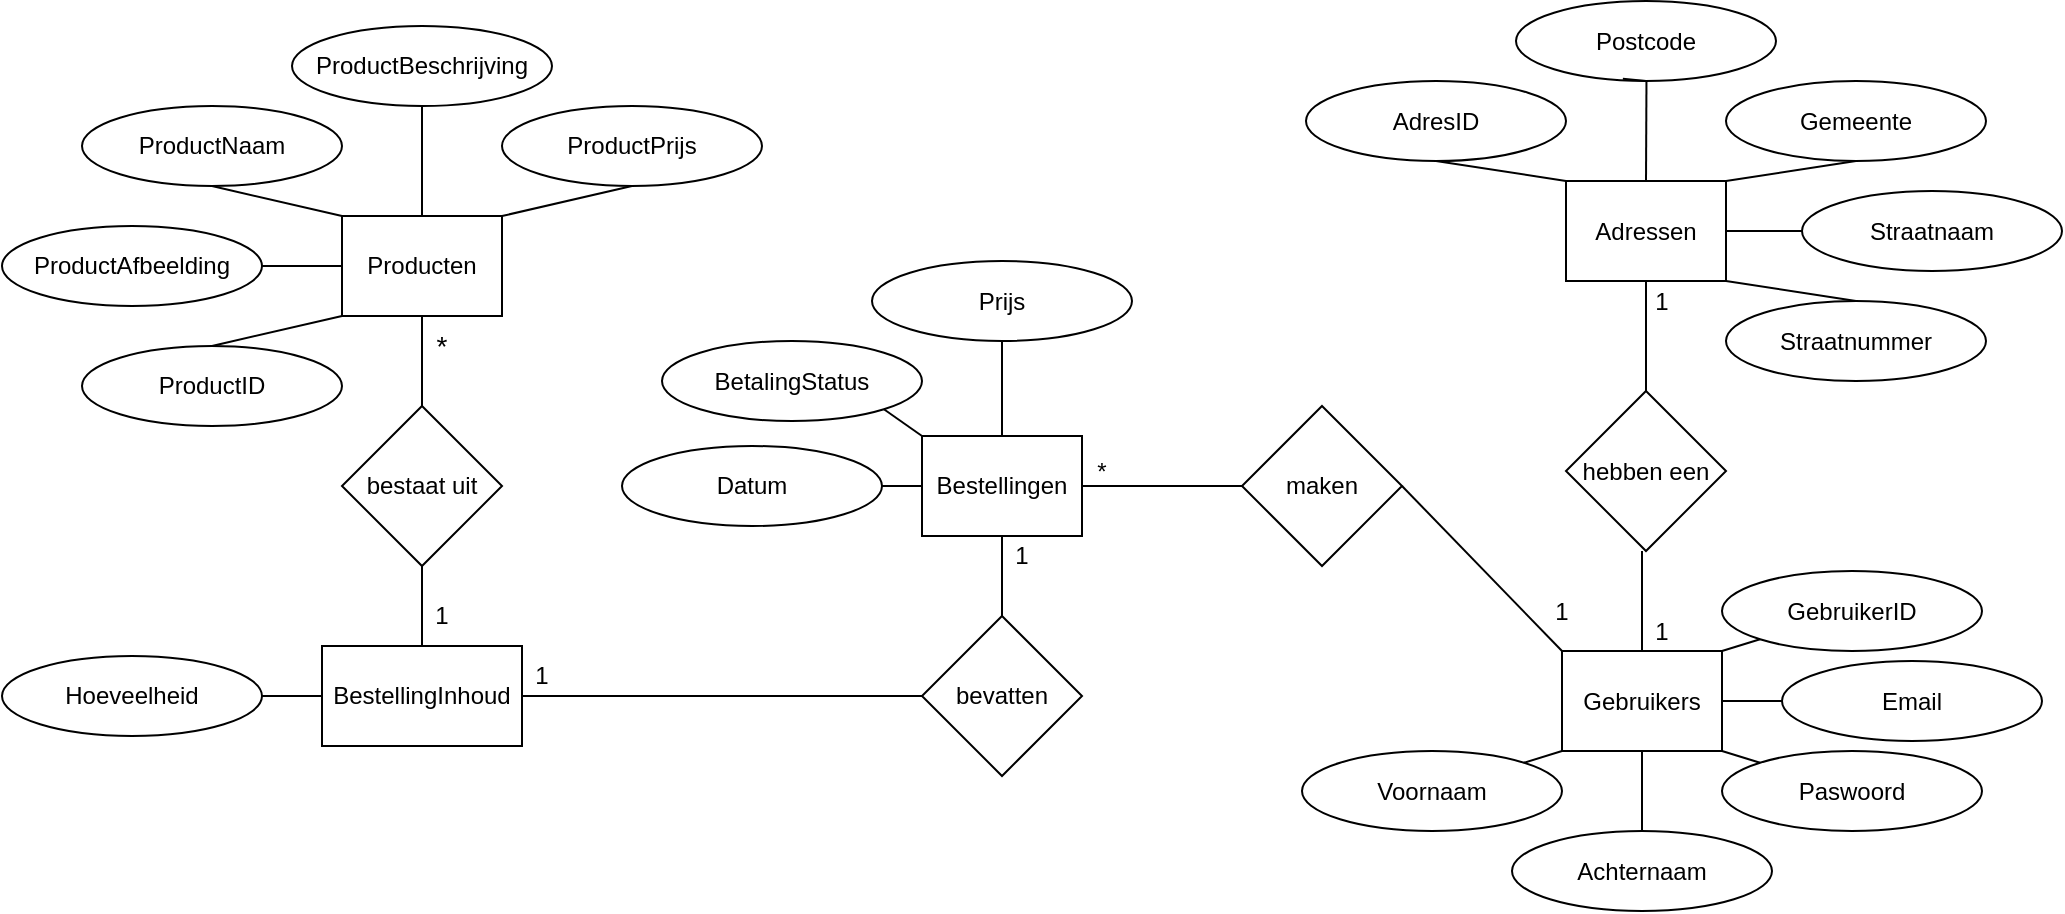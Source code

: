 <mxfile version="13.8.9-1" type="github"><diagram id="p_hKicg8iRvovxDpkQZD" name="Page-1"><mxGraphModel dx="678" dy="3304" grid="1" gridSize="10" guides="1" tooltips="1" connect="1" arrows="1" fold="1" page="1" pageScale="1" pageWidth="1100" pageHeight="850" math="0" shadow="0"><root><mxCell id="0"/><mxCell id="1" parent="0"/><mxCell id="QQIhNqsRgiclEJq_2u69-13" style="edgeStyle=orthogonalEdgeStyle;rounded=0;orthogonalLoop=1;jettySize=auto;html=1;exitX=0.5;exitY=0;exitDx=0;exitDy=0;endArrow=none;endFill=0;entryX=0.5;entryY=1;entryDx=0;entryDy=0;" parent="1" source="QQIhNqsRgiclEJq_2u69-1" target="QQIhNqsRgiclEJq_2u69-10" edge="1"><mxGeometry relative="1" as="geometry"><mxPoint x="250" y="-2120" as="targetPoint"/></mxGeometry></mxCell><mxCell id="QQIhNqsRgiclEJq_2u69-15" style="rounded=0;orthogonalLoop=1;jettySize=auto;html=1;exitX=1;exitY=0;exitDx=0;exitDy=0;endArrow=none;endFill=0;strokeColor=#000000;entryX=0.5;entryY=1;entryDx=0;entryDy=0;" parent="1" source="QQIhNqsRgiclEJq_2u69-1" target="QQIhNqsRgiclEJq_2u69-8" edge="1"><mxGeometry relative="1" as="geometry"><mxPoint x="350" y="-2094.667" as="targetPoint"/></mxGeometry></mxCell><mxCell id="QQIhNqsRgiclEJq_2u69-16" style="edgeStyle=none;rounded=0;orthogonalLoop=1;jettySize=auto;html=1;exitX=0;exitY=0;exitDx=0;exitDy=0;entryX=0.5;entryY=1;entryDx=0;entryDy=0;endArrow=none;endFill=0;strokeColor=#000000;" parent="1" source="QQIhNqsRgiclEJq_2u69-1" target="QQIhNqsRgiclEJq_2u69-7" edge="1"><mxGeometry relative="1" as="geometry"/></mxCell><mxCell id="QQIhNqsRgiclEJq_2u69-17" style="edgeStyle=none;rounded=0;orthogonalLoop=1;jettySize=auto;html=1;exitX=0;exitY=0.5;exitDx=0;exitDy=0;entryX=1;entryY=0.5;entryDx=0;entryDy=0;endArrow=none;endFill=0;strokeColor=#000000;" parent="1" source="QQIhNqsRgiclEJq_2u69-1" target="QQIhNqsRgiclEJq_2u69-9" edge="1"><mxGeometry relative="1" as="geometry"/></mxCell><mxCell id="QQIhNqsRgiclEJq_2u69-18" style="edgeStyle=none;rounded=0;orthogonalLoop=1;jettySize=auto;html=1;exitX=0;exitY=1;exitDx=0;exitDy=0;entryX=0.5;entryY=0;entryDx=0;entryDy=0;endArrow=none;endFill=0;strokeColor=#000000;" parent="1" source="QQIhNqsRgiclEJq_2u69-1" target="QQIhNqsRgiclEJq_2u69-11" edge="1"><mxGeometry relative="1" as="geometry"/></mxCell><mxCell id="QQIhNqsRgiclEJq_2u69-1" value="Producten" style="rounded=0;whiteSpace=wrap;html=1;" parent="1" vertex="1"><mxGeometry x="210" y="-2095" width="80" height="50" as="geometry"/></mxCell><mxCell id="QQIhNqsRgiclEJq_2u69-44" style="edgeStyle=none;rounded=0;orthogonalLoop=1;jettySize=auto;html=1;exitX=1;exitY=0;exitDx=0;exitDy=0;entryX=0;entryY=1;entryDx=0;entryDy=0;endArrow=none;endFill=0;strokeColor=#000000;" parent="1" source="QQIhNqsRgiclEJq_2u69-2" target="QQIhNqsRgiclEJq_2u69-31" edge="1"><mxGeometry relative="1" as="geometry"/></mxCell><mxCell id="QQIhNqsRgiclEJq_2u69-45" style="edgeStyle=none;rounded=0;orthogonalLoop=1;jettySize=auto;html=1;exitX=1;exitY=0.5;exitDx=0;exitDy=0;entryX=0;entryY=0.5;entryDx=0;entryDy=0;endArrow=none;endFill=0;strokeColor=#000000;" parent="1" source="QQIhNqsRgiclEJq_2u69-2" target="QQIhNqsRgiclEJq_2u69-35" edge="1"><mxGeometry relative="1" as="geometry"/></mxCell><mxCell id="QQIhNqsRgiclEJq_2u69-46" style="edgeStyle=none;rounded=0;orthogonalLoop=1;jettySize=auto;html=1;exitX=1;exitY=1;exitDx=0;exitDy=0;entryX=0;entryY=0;entryDx=0;entryDy=0;endArrow=none;endFill=0;strokeColor=#000000;" parent="1" source="QQIhNqsRgiclEJq_2u69-2" target="QQIhNqsRgiclEJq_2u69-32" edge="1"><mxGeometry relative="1" as="geometry"/></mxCell><mxCell id="QQIhNqsRgiclEJq_2u69-47" style="edgeStyle=none;rounded=0;orthogonalLoop=1;jettySize=auto;html=1;exitX=0.5;exitY=1;exitDx=0;exitDy=0;entryX=0.5;entryY=0;entryDx=0;entryDy=0;endArrow=none;endFill=0;strokeColor=#000000;" parent="1" source="QQIhNqsRgiclEJq_2u69-2" target="QQIhNqsRgiclEJq_2u69-33" edge="1"><mxGeometry relative="1" as="geometry"/></mxCell><mxCell id="QQIhNqsRgiclEJq_2u69-48" style="edgeStyle=none;rounded=0;orthogonalLoop=1;jettySize=auto;html=1;exitX=0;exitY=1;exitDx=0;exitDy=0;entryX=1;entryY=0;entryDx=0;entryDy=0;endArrow=none;endFill=0;strokeColor=#000000;" parent="1" source="QQIhNqsRgiclEJq_2u69-2" target="QQIhNqsRgiclEJq_2u69-34" edge="1"><mxGeometry relative="1" as="geometry"/></mxCell><mxCell id="QQIhNqsRgiclEJq_2u69-50" style="edgeStyle=none;rounded=0;orthogonalLoop=1;jettySize=auto;html=1;exitX=0.5;exitY=0;exitDx=0;exitDy=0;entryX=0.5;entryY=1;entryDx=0;entryDy=0;endArrow=none;endFill=0;strokeColor=#000000;" parent="1" source="QQIhNqsRgiclEJq_2u69-2" edge="1"><mxGeometry relative="1" as="geometry"><mxPoint x="860" y="-1927.5" as="targetPoint"/></mxGeometry></mxCell><mxCell id="QQIhNqsRgiclEJq_2u69-2" value="Gebruikers" style="rounded=0;whiteSpace=wrap;html=1;" parent="1" vertex="1"><mxGeometry x="820" y="-1877.5" width="80" height="50" as="geometry"/></mxCell><mxCell id="QQIhNqsRgiclEJq_2u69-26" style="edgeStyle=none;rounded=0;orthogonalLoop=1;jettySize=auto;html=1;exitX=0.5;exitY=0;exitDx=0;exitDy=0;endArrow=none;endFill=0;strokeColor=#000000;" parent="1" source="QQIhNqsRgiclEJq_2u69-3" edge="1"><mxGeometry relative="1" as="geometry"><mxPoint x="862.235" y="-2162.5" as="targetPoint"/></mxGeometry></mxCell><mxCell id="QQIhNqsRgiclEJq_2u69-27" style="edgeStyle=none;rounded=0;orthogonalLoop=1;jettySize=auto;html=1;exitX=1;exitY=0;exitDx=0;exitDy=0;entryX=0.5;entryY=1;entryDx=0;entryDy=0;endArrow=none;endFill=0;strokeColor=#000000;" parent="1" source="QQIhNqsRgiclEJq_2u69-3" target="QQIhNqsRgiclEJq_2u69-23" edge="1"><mxGeometry relative="1" as="geometry"/></mxCell><mxCell id="QQIhNqsRgiclEJq_2u69-28" style="edgeStyle=none;rounded=0;orthogonalLoop=1;jettySize=auto;html=1;exitX=0;exitY=0;exitDx=0;exitDy=0;entryX=0.5;entryY=1;entryDx=0;entryDy=0;endArrow=none;endFill=0;strokeColor=#000000;" parent="1" source="QQIhNqsRgiclEJq_2u69-3" target="QQIhNqsRgiclEJq_2u69-19" edge="1"><mxGeometry relative="1" as="geometry"/></mxCell><mxCell id="QQIhNqsRgiclEJq_2u69-29" style="edgeStyle=none;rounded=0;orthogonalLoop=1;jettySize=auto;html=1;exitX=1;exitY=0.5;exitDx=0;exitDy=0;entryX=0;entryY=0.5;entryDx=0;entryDy=0;endArrow=none;endFill=0;strokeColor=#000000;" parent="1" source="QQIhNqsRgiclEJq_2u69-3" edge="1"><mxGeometry relative="1" as="geometry"><mxPoint x="942" y="-2087.5" as="targetPoint"/></mxGeometry></mxCell><mxCell id="QQIhNqsRgiclEJq_2u69-30" style="edgeStyle=none;rounded=0;orthogonalLoop=1;jettySize=auto;html=1;exitX=1;exitY=1;exitDx=0;exitDy=0;entryX=0.5;entryY=0;entryDx=0;entryDy=0;endArrow=none;endFill=0;strokeColor=#000000;" parent="1" source="QQIhNqsRgiclEJq_2u69-3" target="QQIhNqsRgiclEJq_2u69-24" edge="1"><mxGeometry relative="1" as="geometry"/></mxCell><mxCell id="QQIhNqsRgiclEJq_2u69-3" value="Adressen" style="rounded=0;whiteSpace=wrap;html=1;" parent="1" vertex="1"><mxGeometry x="822" y="-2112.5" width="80" height="50" as="geometry"/></mxCell><mxCell id="QQIhNqsRgiclEJq_2u69-77" style="edgeStyle=none;rounded=0;orthogonalLoop=1;jettySize=auto;html=1;exitX=0.5;exitY=1;exitDx=0;exitDy=0;entryX=0.5;entryY=0;entryDx=0;entryDy=0;endArrow=none;endFill=0;strokeColor=#000000;" parent="1" source="QQIhNqsRgiclEJq_2u69-4" target="QQIhNqsRgiclEJq_2u69-61" edge="1"><mxGeometry relative="1" as="geometry"/></mxCell><mxCell id="QQIhNqsRgiclEJq_2u69-93" style="edgeStyle=none;rounded=0;orthogonalLoop=1;jettySize=auto;html=1;exitX=0;exitY=0.5;exitDx=0;exitDy=0;entryX=1;entryY=0.5;entryDx=0;entryDy=0;endArrow=none;endFill=0;strokeColor=#000000;" parent="1" source="QQIhNqsRgiclEJq_2u69-4" target="QQIhNqsRgiclEJq_2u69-87" edge="1"><mxGeometry relative="1" as="geometry"/></mxCell><mxCell id="QQIhNqsRgiclEJq_2u69-4" value="Bestellingen" style="rounded=0;whiteSpace=wrap;html=1;" parent="1" vertex="1"><mxGeometry x="500" y="-1985" width="80" height="50" as="geometry"/></mxCell><mxCell id="QQIhNqsRgiclEJq_2u69-76" style="edgeStyle=none;rounded=0;orthogonalLoop=1;jettySize=auto;html=1;exitX=0;exitY=0.5;exitDx=0;exitDy=0;entryX=1;entryY=0.5;entryDx=0;entryDy=0;endArrow=none;endFill=0;strokeColor=#000000;" parent="1" source="QQIhNqsRgiclEJq_2u69-5" target="QQIhNqsRgiclEJq_2u69-75" edge="1"><mxGeometry relative="1" as="geometry"/></mxCell><mxCell id="QQIhNqsRgiclEJq_2u69-5" value="BestellingInhoud" style="rounded=0;whiteSpace=wrap;html=1;" parent="1" vertex="1"><mxGeometry x="200" y="-1880" width="100" height="50" as="geometry"/></mxCell><mxCell id="QQIhNqsRgiclEJq_2u69-7" value="ProductNaam" style="ellipse;whiteSpace=wrap;html=1;" parent="1" vertex="1"><mxGeometry x="80" y="-2150" width="130" height="40" as="geometry"/></mxCell><mxCell id="QQIhNqsRgiclEJq_2u69-8" value="ProductPrijs" style="ellipse;whiteSpace=wrap;html=1;" parent="1" vertex="1"><mxGeometry x="290" y="-2150" width="130" height="40" as="geometry"/></mxCell><mxCell id="QQIhNqsRgiclEJq_2u69-9" value="ProductAfbeelding" style="ellipse;whiteSpace=wrap;html=1;" parent="1" vertex="1"><mxGeometry x="40" y="-2090" width="130" height="40" as="geometry"/></mxCell><mxCell id="QQIhNqsRgiclEJq_2u69-10" value="ProductBeschrijving" style="ellipse;whiteSpace=wrap;html=1;" parent="1" vertex="1"><mxGeometry x="185" y="-2190" width="130" height="40" as="geometry"/></mxCell><mxCell id="QQIhNqsRgiclEJq_2u69-11" value="ProductID" style="ellipse;whiteSpace=wrap;html=1;" parent="1" vertex="1"><mxGeometry x="80" y="-2030" width="130" height="40" as="geometry"/></mxCell><mxCell id="QQIhNqsRgiclEJq_2u69-19" value="AdresID" style="ellipse;whiteSpace=wrap;html=1;" parent="1" vertex="1"><mxGeometry x="692" y="-2162.5" width="130" height="40" as="geometry"/></mxCell><mxCell id="QQIhNqsRgiclEJq_2u69-21" value="Postcode" style="ellipse;whiteSpace=wrap;html=1;" parent="1" vertex="1"><mxGeometry x="797" y="-2202.5" width="130" height="40" as="geometry"/></mxCell><mxCell id="QQIhNqsRgiclEJq_2u69-22" value="Straatnaam" style="ellipse;whiteSpace=wrap;html=1;" parent="1" vertex="1"><mxGeometry x="940" y="-2107.5" width="130" height="40" as="geometry"/></mxCell><mxCell id="QQIhNqsRgiclEJq_2u69-23" value="Gemeente" style="ellipse;whiteSpace=wrap;html=1;" parent="1" vertex="1"><mxGeometry x="902" y="-2162.5" width="130" height="40" as="geometry"/></mxCell><mxCell id="QQIhNqsRgiclEJq_2u69-24" value="Straatnummer" style="ellipse;whiteSpace=wrap;html=1;" parent="1" vertex="1"><mxGeometry x="902" y="-2052.5" width="130" height="40" as="geometry"/></mxCell><mxCell id="QQIhNqsRgiclEJq_2u69-25" style="edgeStyle=none;rounded=0;orthogonalLoop=1;jettySize=auto;html=1;exitX=0.5;exitY=1;exitDx=0;exitDy=0;entryX=0.411;entryY=0.972;entryDx=0;entryDy=0;entryPerimeter=0;endArrow=none;endFill=0;strokeColor=#000000;" parent="1" source="QQIhNqsRgiclEJq_2u69-21" target="QQIhNqsRgiclEJq_2u69-21" edge="1"><mxGeometry relative="1" as="geometry"/></mxCell><mxCell id="QQIhNqsRgiclEJq_2u69-31" value="GebruikerID" style="ellipse;whiteSpace=wrap;html=1;" parent="1" vertex="1"><mxGeometry x="900" y="-1917.5" width="130" height="40" as="geometry"/></mxCell><mxCell id="QQIhNqsRgiclEJq_2u69-32" value="Paswoord" style="ellipse;whiteSpace=wrap;html=1;" parent="1" vertex="1"><mxGeometry x="900" y="-1827.5" width="130" height="40" as="geometry"/></mxCell><mxCell id="QQIhNqsRgiclEJq_2u69-33" value="Achternaam" style="ellipse;whiteSpace=wrap;html=1;" parent="1" vertex="1"><mxGeometry x="795" y="-1787.5" width="130" height="40" as="geometry"/></mxCell><mxCell id="QQIhNqsRgiclEJq_2u69-34" value="Voornaam" style="ellipse;whiteSpace=wrap;html=1;" parent="1" vertex="1"><mxGeometry x="690" y="-1827.5" width="130" height="40" as="geometry"/></mxCell><mxCell id="QQIhNqsRgiclEJq_2u69-35" value="Email" style="ellipse;whiteSpace=wrap;html=1;" parent="1" vertex="1"><mxGeometry x="930" y="-1872.5" width="130" height="40" as="geometry"/></mxCell><mxCell id="QQIhNqsRgiclEJq_2u69-51" style="edgeStyle=none;rounded=0;orthogonalLoop=1;jettySize=auto;html=1;exitX=0.5;exitY=0;exitDx=0;exitDy=0;entryX=0.5;entryY=1;entryDx=0;entryDy=0;endArrow=none;endFill=0;strokeColor=#000000;" parent="1" source="QQIhNqsRgiclEJq_2u69-49" target="QQIhNqsRgiclEJq_2u69-3" edge="1"><mxGeometry relative="1" as="geometry"/></mxCell><mxCell id="QQIhNqsRgiclEJq_2u69-49" value="hebben een" style="rhombus;whiteSpace=wrap;html=1;" parent="1" vertex="1"><mxGeometry x="822" y="-2007.5" width="80" height="80" as="geometry"/></mxCell><mxCell id="QQIhNqsRgiclEJq_2u69-52" value="1" style="text;html=1;strokeColor=none;fillColor=none;align=center;verticalAlign=middle;whiteSpace=wrap;rounded=0;" parent="1" vertex="1"><mxGeometry x="850" y="-2062.5" width="40" height="20" as="geometry"/></mxCell><mxCell id="QQIhNqsRgiclEJq_2u69-53" value="1" style="text;html=1;strokeColor=none;fillColor=none;align=center;verticalAlign=middle;whiteSpace=wrap;rounded=0;" parent="1" vertex="1"><mxGeometry x="850" y="-1897.5" width="40" height="20" as="geometry"/></mxCell><mxCell id="QQIhNqsRgiclEJq_2u69-57" style="edgeStyle=none;rounded=0;orthogonalLoop=1;jettySize=auto;html=1;exitX=0.5;exitY=1;exitDx=0;exitDy=0;entryX=0.5;entryY=0;entryDx=0;entryDy=0;endArrow=none;endFill=0;strokeColor=#000000;" parent="1" source="QQIhNqsRgiclEJq_2u69-56" target="QQIhNqsRgiclEJq_2u69-5" edge="1"><mxGeometry relative="1" as="geometry"/></mxCell><mxCell id="QQIhNqsRgiclEJq_2u69-58" style="edgeStyle=none;rounded=0;orthogonalLoop=1;jettySize=auto;html=1;exitX=0.5;exitY=0;exitDx=0;exitDy=0;entryX=0.5;entryY=1;entryDx=0;entryDy=0;endArrow=none;endFill=0;strokeColor=#000000;" parent="1" source="QQIhNqsRgiclEJq_2u69-56" target="QQIhNqsRgiclEJq_2u69-1" edge="1"><mxGeometry relative="1" as="geometry"/></mxCell><mxCell id="QQIhNqsRgiclEJq_2u69-56" value="bestaat uit" style="rhombus;whiteSpace=wrap;html=1;" parent="1" vertex="1"><mxGeometry x="210" y="-2000" width="80" height="80" as="geometry"/></mxCell><mxCell id="QQIhNqsRgiclEJq_2u69-59" value="&lt;font style=&quot;font-size: 14px&quot;&gt;*&lt;/font&gt;" style="text;html=1;strokeColor=none;fillColor=none;align=center;verticalAlign=middle;whiteSpace=wrap;rounded=0;" parent="1" vertex="1"><mxGeometry x="240" y="-2040" width="40" height="20" as="geometry"/></mxCell><mxCell id="QQIhNqsRgiclEJq_2u69-60" value="1" style="text;html=1;strokeColor=none;fillColor=none;align=center;verticalAlign=middle;whiteSpace=wrap;rounded=0;" parent="1" vertex="1"><mxGeometry x="240" y="-1905" width="40" height="20" as="geometry"/></mxCell><mxCell id="QQIhNqsRgiclEJq_2u69-72" style="edgeStyle=none;rounded=0;orthogonalLoop=1;jettySize=auto;html=1;exitX=0;exitY=0.5;exitDx=0;exitDy=0;entryX=1;entryY=0.5;entryDx=0;entryDy=0;endArrow=none;endFill=0;strokeColor=#000000;" parent="1" source="QQIhNqsRgiclEJq_2u69-61" target="QQIhNqsRgiclEJq_2u69-5" edge="1"><mxGeometry relative="1" as="geometry"/></mxCell><mxCell id="QQIhNqsRgiclEJq_2u69-61" value="bevatten" style="rhombus;whiteSpace=wrap;html=1;" parent="1" vertex="1"><mxGeometry x="500" y="-1895" width="80" height="80" as="geometry"/></mxCell><mxCell id="QQIhNqsRgiclEJq_2u69-70" style="edgeStyle=none;rounded=0;orthogonalLoop=1;jettySize=auto;html=1;exitX=0;exitY=0.5;exitDx=0;exitDy=0;entryX=1;entryY=0.5;entryDx=0;entryDy=0;endArrow=none;endFill=0;strokeColor=#000000;" parent="1" source="QQIhNqsRgiclEJq_2u69-62" target="QQIhNqsRgiclEJq_2u69-4" edge="1"><mxGeometry relative="1" as="geometry"/></mxCell><mxCell id="QQIhNqsRgiclEJq_2u69-90" style="edgeStyle=none;rounded=0;orthogonalLoop=1;jettySize=auto;html=1;exitX=1;exitY=0.5;exitDx=0;exitDy=0;entryX=0;entryY=0;entryDx=0;entryDy=0;endArrow=none;endFill=0;strokeColor=#000000;" parent="1" source="QQIhNqsRgiclEJq_2u69-62" target="QQIhNqsRgiclEJq_2u69-2" edge="1"><mxGeometry relative="1" as="geometry"/></mxCell><mxCell id="QQIhNqsRgiclEJq_2u69-62" value="maken" style="rhombus;whiteSpace=wrap;html=1;" parent="1" vertex="1"><mxGeometry x="660" y="-2000" width="80" height="80" as="geometry"/></mxCell><mxCell id="QQIhNqsRgiclEJq_2u69-75" value="Hoeveelheid" style="ellipse;whiteSpace=wrap;html=1;" parent="1" vertex="1"><mxGeometry x="40" y="-1875" width="130" height="40" as="geometry"/></mxCell><mxCell id="QQIhNqsRgiclEJq_2u69-78" value="1" style="text;html=1;strokeColor=none;fillColor=none;align=center;verticalAlign=middle;whiteSpace=wrap;rounded=0;" parent="1" vertex="1"><mxGeometry x="530" y="-1935" width="40" height="20" as="geometry"/></mxCell><mxCell id="QQIhNqsRgiclEJq_2u69-79" value="1" style="text;html=1;strokeColor=none;fillColor=none;align=center;verticalAlign=middle;whiteSpace=wrap;rounded=0;" parent="1" vertex="1"><mxGeometry x="290" y="-1875" width="40" height="20" as="geometry"/></mxCell><mxCell id="QQIhNqsRgiclEJq_2u69-80" value="1" style="text;html=1;strokeColor=none;fillColor=none;align=center;verticalAlign=middle;whiteSpace=wrap;rounded=0;" parent="1" vertex="1"><mxGeometry x="800" y="-1907.5" width="40" height="20" as="geometry"/></mxCell><mxCell id="QQIhNqsRgiclEJq_2u69-81" value="*" style="text;html=1;strokeColor=none;fillColor=none;align=center;verticalAlign=middle;whiteSpace=wrap;rounded=0;" parent="1" vertex="1"><mxGeometry x="570" y="-1977.5" width="40" height="20" as="geometry"/></mxCell><mxCell id="QQIhNqsRgiclEJq_2u69-82" style="edgeStyle=none;rounded=0;orthogonalLoop=1;jettySize=auto;html=1;exitX=0.5;exitY=0;exitDx=0;exitDy=0;endArrow=none;endFill=0;strokeColor=#000000;" parent="1" source="QQIhNqsRgiclEJq_2u69-80" target="QQIhNqsRgiclEJq_2u69-80" edge="1"><mxGeometry relative="1" as="geometry"/></mxCell><mxCell id="QQIhNqsRgiclEJq_2u69-91" style="edgeStyle=none;rounded=0;orthogonalLoop=1;jettySize=auto;html=1;exitX=0.5;exitY=1;exitDx=0;exitDy=0;entryX=0.5;entryY=0;entryDx=0;entryDy=0;endArrow=none;endFill=0;strokeColor=#000000;" parent="1" source="QQIhNqsRgiclEJq_2u69-86" target="QQIhNqsRgiclEJq_2u69-4" edge="1"><mxGeometry relative="1" as="geometry"/></mxCell><mxCell id="QQIhNqsRgiclEJq_2u69-86" value="Prijs" style="ellipse;whiteSpace=wrap;html=1;" parent="1" vertex="1"><mxGeometry x="475" y="-2072.5" width="130" height="40" as="geometry"/></mxCell><mxCell id="QQIhNqsRgiclEJq_2u69-87" value="Datum" style="ellipse;whiteSpace=wrap;html=1;" parent="1" vertex="1"><mxGeometry x="350" y="-1980" width="130" height="40" as="geometry"/></mxCell><mxCell id="QQIhNqsRgiclEJq_2u69-92" style="edgeStyle=none;rounded=0;orthogonalLoop=1;jettySize=auto;html=1;exitX=1;exitY=1;exitDx=0;exitDy=0;entryX=0;entryY=0;entryDx=0;entryDy=0;endArrow=none;endFill=0;strokeColor=#000000;" parent="1" source="QQIhNqsRgiclEJq_2u69-88" target="QQIhNqsRgiclEJq_2u69-4" edge="1"><mxGeometry relative="1" as="geometry"/></mxCell><mxCell id="QQIhNqsRgiclEJq_2u69-88" value="BetalingStatus" style="ellipse;whiteSpace=wrap;html=1;" parent="1" vertex="1"><mxGeometry x="370" y="-2032.5" width="130" height="40" as="geometry"/></mxCell></root></mxGraphModel></diagram></mxfile>